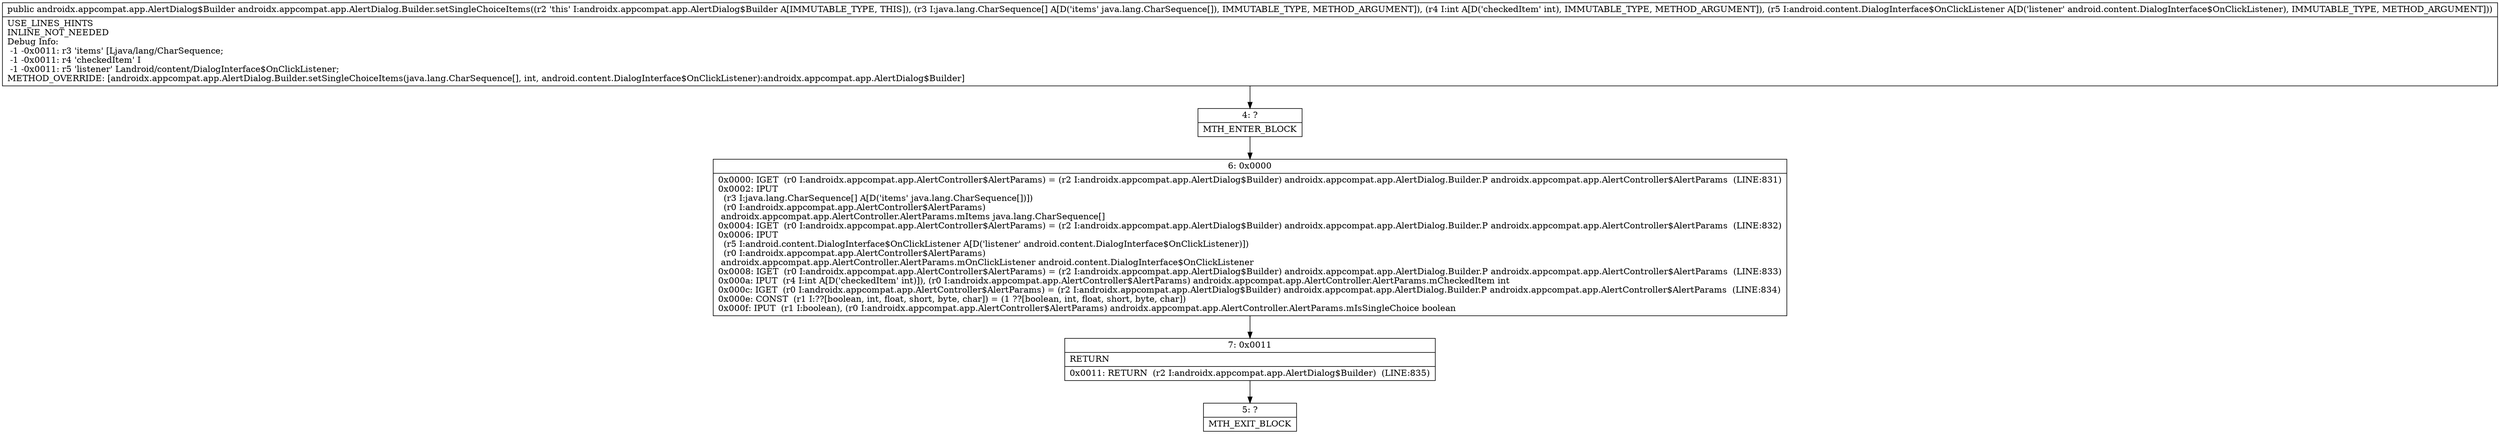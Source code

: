 digraph "CFG forandroidx.appcompat.app.AlertDialog.Builder.setSingleChoiceItems([Ljava\/lang\/CharSequence;ILandroid\/content\/DialogInterface$OnClickListener;)Landroidx\/appcompat\/app\/AlertDialog$Builder;" {
Node_4 [shape=record,label="{4\:\ ?|MTH_ENTER_BLOCK\l}"];
Node_6 [shape=record,label="{6\:\ 0x0000|0x0000: IGET  (r0 I:androidx.appcompat.app.AlertController$AlertParams) = (r2 I:androidx.appcompat.app.AlertDialog$Builder) androidx.appcompat.app.AlertDialog.Builder.P androidx.appcompat.app.AlertController$AlertParams  (LINE:831)\l0x0002: IPUT  \l  (r3 I:java.lang.CharSequence[] A[D('items' java.lang.CharSequence[])])\l  (r0 I:androidx.appcompat.app.AlertController$AlertParams)\l androidx.appcompat.app.AlertController.AlertParams.mItems java.lang.CharSequence[] \l0x0004: IGET  (r0 I:androidx.appcompat.app.AlertController$AlertParams) = (r2 I:androidx.appcompat.app.AlertDialog$Builder) androidx.appcompat.app.AlertDialog.Builder.P androidx.appcompat.app.AlertController$AlertParams  (LINE:832)\l0x0006: IPUT  \l  (r5 I:android.content.DialogInterface$OnClickListener A[D('listener' android.content.DialogInterface$OnClickListener)])\l  (r0 I:androidx.appcompat.app.AlertController$AlertParams)\l androidx.appcompat.app.AlertController.AlertParams.mOnClickListener android.content.DialogInterface$OnClickListener \l0x0008: IGET  (r0 I:androidx.appcompat.app.AlertController$AlertParams) = (r2 I:androidx.appcompat.app.AlertDialog$Builder) androidx.appcompat.app.AlertDialog.Builder.P androidx.appcompat.app.AlertController$AlertParams  (LINE:833)\l0x000a: IPUT  (r4 I:int A[D('checkedItem' int)]), (r0 I:androidx.appcompat.app.AlertController$AlertParams) androidx.appcompat.app.AlertController.AlertParams.mCheckedItem int \l0x000c: IGET  (r0 I:androidx.appcompat.app.AlertController$AlertParams) = (r2 I:androidx.appcompat.app.AlertDialog$Builder) androidx.appcompat.app.AlertDialog.Builder.P androidx.appcompat.app.AlertController$AlertParams  (LINE:834)\l0x000e: CONST  (r1 I:??[boolean, int, float, short, byte, char]) = (1 ??[boolean, int, float, short, byte, char]) \l0x000f: IPUT  (r1 I:boolean), (r0 I:androidx.appcompat.app.AlertController$AlertParams) androidx.appcompat.app.AlertController.AlertParams.mIsSingleChoice boolean \l}"];
Node_7 [shape=record,label="{7\:\ 0x0011|RETURN\l|0x0011: RETURN  (r2 I:androidx.appcompat.app.AlertDialog$Builder)  (LINE:835)\l}"];
Node_5 [shape=record,label="{5\:\ ?|MTH_EXIT_BLOCK\l}"];
MethodNode[shape=record,label="{public androidx.appcompat.app.AlertDialog$Builder androidx.appcompat.app.AlertDialog.Builder.setSingleChoiceItems((r2 'this' I:androidx.appcompat.app.AlertDialog$Builder A[IMMUTABLE_TYPE, THIS]), (r3 I:java.lang.CharSequence[] A[D('items' java.lang.CharSequence[]), IMMUTABLE_TYPE, METHOD_ARGUMENT]), (r4 I:int A[D('checkedItem' int), IMMUTABLE_TYPE, METHOD_ARGUMENT]), (r5 I:android.content.DialogInterface$OnClickListener A[D('listener' android.content.DialogInterface$OnClickListener), IMMUTABLE_TYPE, METHOD_ARGUMENT]))  | USE_LINES_HINTS\lINLINE_NOT_NEEDED\lDebug Info:\l  \-1 \-0x0011: r3 'items' [Ljava\/lang\/CharSequence;\l  \-1 \-0x0011: r4 'checkedItem' I\l  \-1 \-0x0011: r5 'listener' Landroid\/content\/DialogInterface$OnClickListener;\lMETHOD_OVERRIDE: [androidx.appcompat.app.AlertDialog.Builder.setSingleChoiceItems(java.lang.CharSequence[], int, android.content.DialogInterface$OnClickListener):androidx.appcompat.app.AlertDialog$Builder]\l}"];
MethodNode -> Node_4;Node_4 -> Node_6;
Node_6 -> Node_7;
Node_7 -> Node_5;
}

